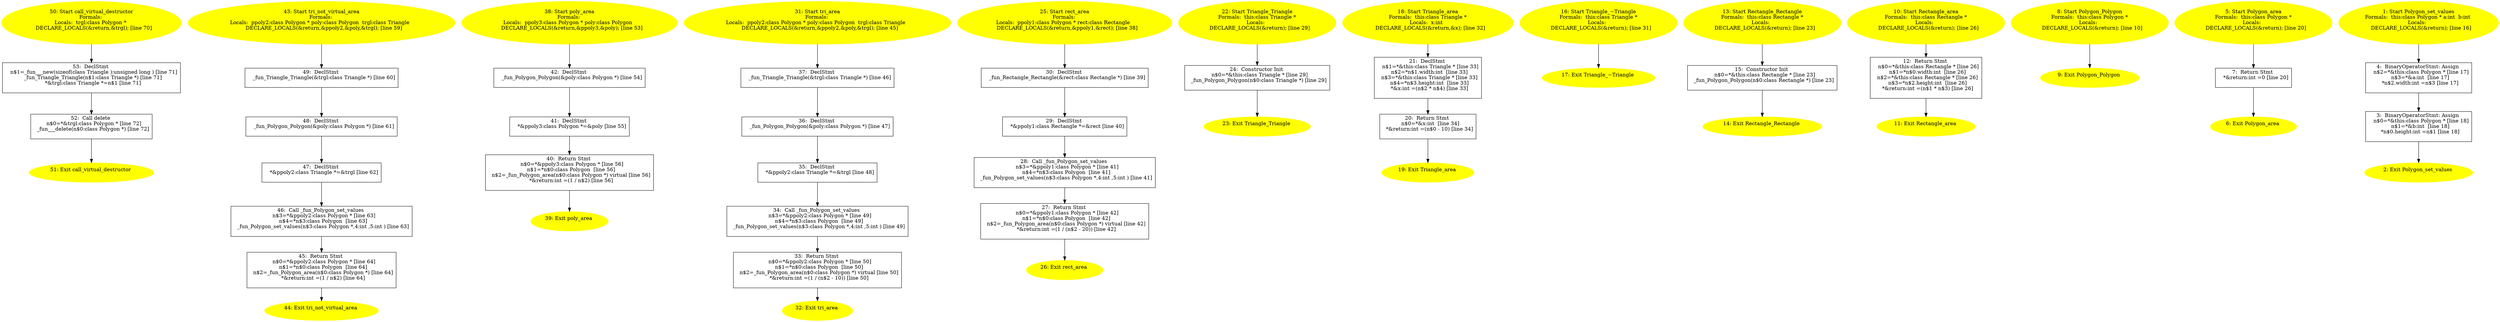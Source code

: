 /* @generated */
digraph iCFG {
53 [label="53:  DeclStmt \n   n$1=_fun___new(sizeof(class Triangle ):unsigned long ) [line 71]\n  _fun_Triangle_Triangle(n$1:class Triangle *) [line 71]\n  *&trgl:class Triangle *=n$1 [line 71]\n " shape="box"]
	

	 53 -> 52 ;
52 [label="52:  Call delete \n   n$0=*&trgl:class Polygon * [line 72]\n  _fun___delete(n$0:class Polygon *) [line 72]\n " shape="box"]
	

	 52 -> 51 ;
51 [label="51: Exit call_virtual_destructor \n  " color=yellow style=filled]
	

50 [label="50: Start call_virtual_destructor\nFormals: \nLocals:  trgl:class Polygon * \n   DECLARE_LOCALS(&return,&trgl); [line 70]\n " color=yellow style=filled]
	

	 50 -> 53 ;
49 [label="49:  DeclStmt \n   _fun_Triangle_Triangle(&trgl:class Triangle *) [line 60]\n " shape="box"]
	

	 49 -> 48 ;
48 [label="48:  DeclStmt \n   _fun_Polygon_Polygon(&poly:class Polygon *) [line 61]\n " shape="box"]
	

	 48 -> 47 ;
47 [label="47:  DeclStmt \n   *&ppoly2:class Triangle *=&trgl [line 62]\n " shape="box"]
	

	 47 -> 46 ;
46 [label="46:  Call _fun_Polygon_set_values \n   n$3=*&ppoly2:class Polygon * [line 63]\n  n$4=*n$3:class Polygon  [line 63]\n  _fun_Polygon_set_values(n$3:class Polygon *,4:int ,5:int ) [line 63]\n " shape="box"]
	

	 46 -> 45 ;
45 [label="45:  Return Stmt \n   n$0=*&ppoly2:class Polygon * [line 64]\n  n$1=*n$0:class Polygon  [line 64]\n  n$2=_fun_Polygon_area(n$0:class Polygon *) [line 64]\n  *&return:int =(1 / n$2) [line 64]\n " shape="box"]
	

	 45 -> 44 ;
44 [label="44: Exit tri_not_virtual_area \n  " color=yellow style=filled]
	

43 [label="43: Start tri_not_virtual_area\nFormals: \nLocals:  ppoly2:class Polygon * poly:class Polygon  trgl:class Triangle  \n   DECLARE_LOCALS(&return,&ppoly2,&poly,&trgl); [line 59]\n " color=yellow style=filled]
	

	 43 -> 49 ;
42 [label="42:  DeclStmt \n   _fun_Polygon_Polygon(&poly:class Polygon *) [line 54]\n " shape="box"]
	

	 42 -> 41 ;
41 [label="41:  DeclStmt \n   *&ppoly3:class Polygon *=&poly [line 55]\n " shape="box"]
	

	 41 -> 40 ;
40 [label="40:  Return Stmt \n   n$0=*&ppoly3:class Polygon * [line 56]\n  n$1=*n$0:class Polygon  [line 56]\n  n$2=_fun_Polygon_area(n$0:class Polygon *) virtual [line 56]\n  *&return:int =(1 / n$2) [line 56]\n " shape="box"]
	

	 40 -> 39 ;
39 [label="39: Exit poly_area \n  " color=yellow style=filled]
	

38 [label="38: Start poly_area\nFormals: \nLocals:  ppoly3:class Polygon * poly:class Polygon  \n   DECLARE_LOCALS(&return,&ppoly3,&poly); [line 53]\n " color=yellow style=filled]
	

	 38 -> 42 ;
37 [label="37:  DeclStmt \n   _fun_Triangle_Triangle(&trgl:class Triangle *) [line 46]\n " shape="box"]
	

	 37 -> 36 ;
36 [label="36:  DeclStmt \n   _fun_Polygon_Polygon(&poly:class Polygon *) [line 47]\n " shape="box"]
	

	 36 -> 35 ;
35 [label="35:  DeclStmt \n   *&ppoly2:class Triangle *=&trgl [line 48]\n " shape="box"]
	

	 35 -> 34 ;
34 [label="34:  Call _fun_Polygon_set_values \n   n$3=*&ppoly2:class Polygon * [line 49]\n  n$4=*n$3:class Polygon  [line 49]\n  _fun_Polygon_set_values(n$3:class Polygon *,4:int ,5:int ) [line 49]\n " shape="box"]
	

	 34 -> 33 ;
33 [label="33:  Return Stmt \n   n$0=*&ppoly2:class Polygon * [line 50]\n  n$1=*n$0:class Polygon  [line 50]\n  n$2=_fun_Polygon_area(n$0:class Polygon *) virtual [line 50]\n  *&return:int =(1 / (n$2 - 10)) [line 50]\n " shape="box"]
	

	 33 -> 32 ;
32 [label="32: Exit tri_area \n  " color=yellow style=filled]
	

31 [label="31: Start tri_area\nFormals: \nLocals:  ppoly2:class Polygon * poly:class Polygon  trgl:class Triangle  \n   DECLARE_LOCALS(&return,&ppoly2,&poly,&trgl); [line 45]\n " color=yellow style=filled]
	

	 31 -> 37 ;
30 [label="30:  DeclStmt \n   _fun_Rectangle_Rectangle(&rect:class Rectangle *) [line 39]\n " shape="box"]
	

	 30 -> 29 ;
29 [label="29:  DeclStmt \n   *&ppoly1:class Rectangle *=&rect [line 40]\n " shape="box"]
	

	 29 -> 28 ;
28 [label="28:  Call _fun_Polygon_set_values \n   n$3=*&ppoly1:class Polygon * [line 41]\n  n$4=*n$3:class Polygon  [line 41]\n  _fun_Polygon_set_values(n$3:class Polygon *,4:int ,5:int ) [line 41]\n " shape="box"]
	

	 28 -> 27 ;
27 [label="27:  Return Stmt \n   n$0=*&ppoly1:class Polygon * [line 42]\n  n$1=*n$0:class Polygon  [line 42]\n  n$2=_fun_Polygon_area(n$0:class Polygon *) virtual [line 42]\n  *&return:int =(1 / (n$2 - 20)) [line 42]\n " shape="box"]
	

	 27 -> 26 ;
26 [label="26: Exit rect_area \n  " color=yellow style=filled]
	

25 [label="25: Start rect_area\nFormals: \nLocals:  ppoly1:class Polygon * rect:class Rectangle  \n   DECLARE_LOCALS(&return,&ppoly1,&rect); [line 38]\n " color=yellow style=filled]
	

	 25 -> 30 ;
24 [label="24:  Constructor Init \n   n$0=*&this:class Triangle * [line 29]\n  _fun_Polygon_Polygon(n$0:class Triangle *) [line 29]\n " shape="box"]
	

	 24 -> 23 ;
23 [label="23: Exit Triangle_Triangle \n  " color=yellow style=filled]
	

22 [label="22: Start Triangle_Triangle\nFormals:  this:class Triangle *\nLocals:  \n   DECLARE_LOCALS(&return); [line 29]\n " color=yellow style=filled]
	

	 22 -> 24 ;
21 [label="21:  DeclStmt \n   n$1=*&this:class Triangle * [line 33]\n  n$2=*n$1.width:int  [line 33]\n  n$3=*&this:class Triangle * [line 33]\n  n$4=*n$3.height:int  [line 33]\n  *&x:int =(n$2 * n$4) [line 33]\n " shape="box"]
	

	 21 -> 20 ;
20 [label="20:  Return Stmt \n   n$0=*&x:int  [line 34]\n  *&return:int =(n$0 - 10) [line 34]\n " shape="box"]
	

	 20 -> 19 ;
19 [label="19: Exit Triangle_area \n  " color=yellow style=filled]
	

18 [label="18: Start Triangle_area\nFormals:  this:class Triangle *\nLocals:  x:int  \n   DECLARE_LOCALS(&return,&x); [line 32]\n " color=yellow style=filled]
	

	 18 -> 21 ;
17 [label="17: Exit Triangle_~Triangle \n  " color=yellow style=filled]
	

16 [label="16: Start Triangle_~Triangle\nFormals:  this:class Triangle *\nLocals:  \n   DECLARE_LOCALS(&return); [line 31]\n " color=yellow style=filled]
	

	 16 -> 17 ;
15 [label="15:  Constructor Init \n   n$0=*&this:class Rectangle * [line 23]\n  _fun_Polygon_Polygon(n$0:class Rectangle *) [line 23]\n " shape="box"]
	

	 15 -> 14 ;
14 [label="14: Exit Rectangle_Rectangle \n  " color=yellow style=filled]
	

13 [label="13: Start Rectangle_Rectangle\nFormals:  this:class Rectangle *\nLocals:  \n   DECLARE_LOCALS(&return); [line 23]\n " color=yellow style=filled]
	

	 13 -> 15 ;
12 [label="12:  Return Stmt \n   n$0=*&this:class Rectangle * [line 26]\n  n$1=*n$0.width:int  [line 26]\n  n$2=*&this:class Rectangle * [line 26]\n  n$3=*n$2.height:int  [line 26]\n  *&return:int =(n$1 * n$3) [line 26]\n " shape="box"]
	

	 12 -> 11 ;
11 [label="11: Exit Rectangle_area \n  " color=yellow style=filled]
	

10 [label="10: Start Rectangle_area\nFormals:  this:class Rectangle *\nLocals:  \n   DECLARE_LOCALS(&return); [line 26]\n " color=yellow style=filled]
	

	 10 -> 12 ;
9 [label="9: Exit Polygon_Polygon \n  " color=yellow style=filled]
	

8 [label="8: Start Polygon_Polygon\nFormals:  this:class Polygon *\nLocals:  \n   DECLARE_LOCALS(&return); [line 10]\n " color=yellow style=filled]
	

	 8 -> 9 ;
7 [label="7:  Return Stmt \n   *&return:int =0 [line 20]\n " shape="box"]
	

	 7 -> 6 ;
6 [label="6: Exit Polygon_area \n  " color=yellow style=filled]
	

5 [label="5: Start Polygon_area\nFormals:  this:class Polygon *\nLocals:  \n   DECLARE_LOCALS(&return); [line 20]\n " color=yellow style=filled]
	

	 5 -> 7 ;
4 [label="4:  BinaryOperatorStmt: Assign \n   n$2=*&this:class Polygon * [line 17]\n  n$3=*&a:int  [line 17]\n  *n$2.width:int =n$3 [line 17]\n " shape="box"]
	

	 4 -> 3 ;
3 [label="3:  BinaryOperatorStmt: Assign \n   n$0=*&this:class Polygon * [line 18]\n  n$1=*&b:int  [line 18]\n  *n$0.height:int =n$1 [line 18]\n " shape="box"]
	

	 3 -> 2 ;
2 [label="2: Exit Polygon_set_values \n  " color=yellow style=filled]
	

1 [label="1: Start Polygon_set_values\nFormals:  this:class Polygon * a:int  b:int \nLocals:  \n   DECLARE_LOCALS(&return); [line 16]\n " color=yellow style=filled]
	

	 1 -> 4 ;
}
